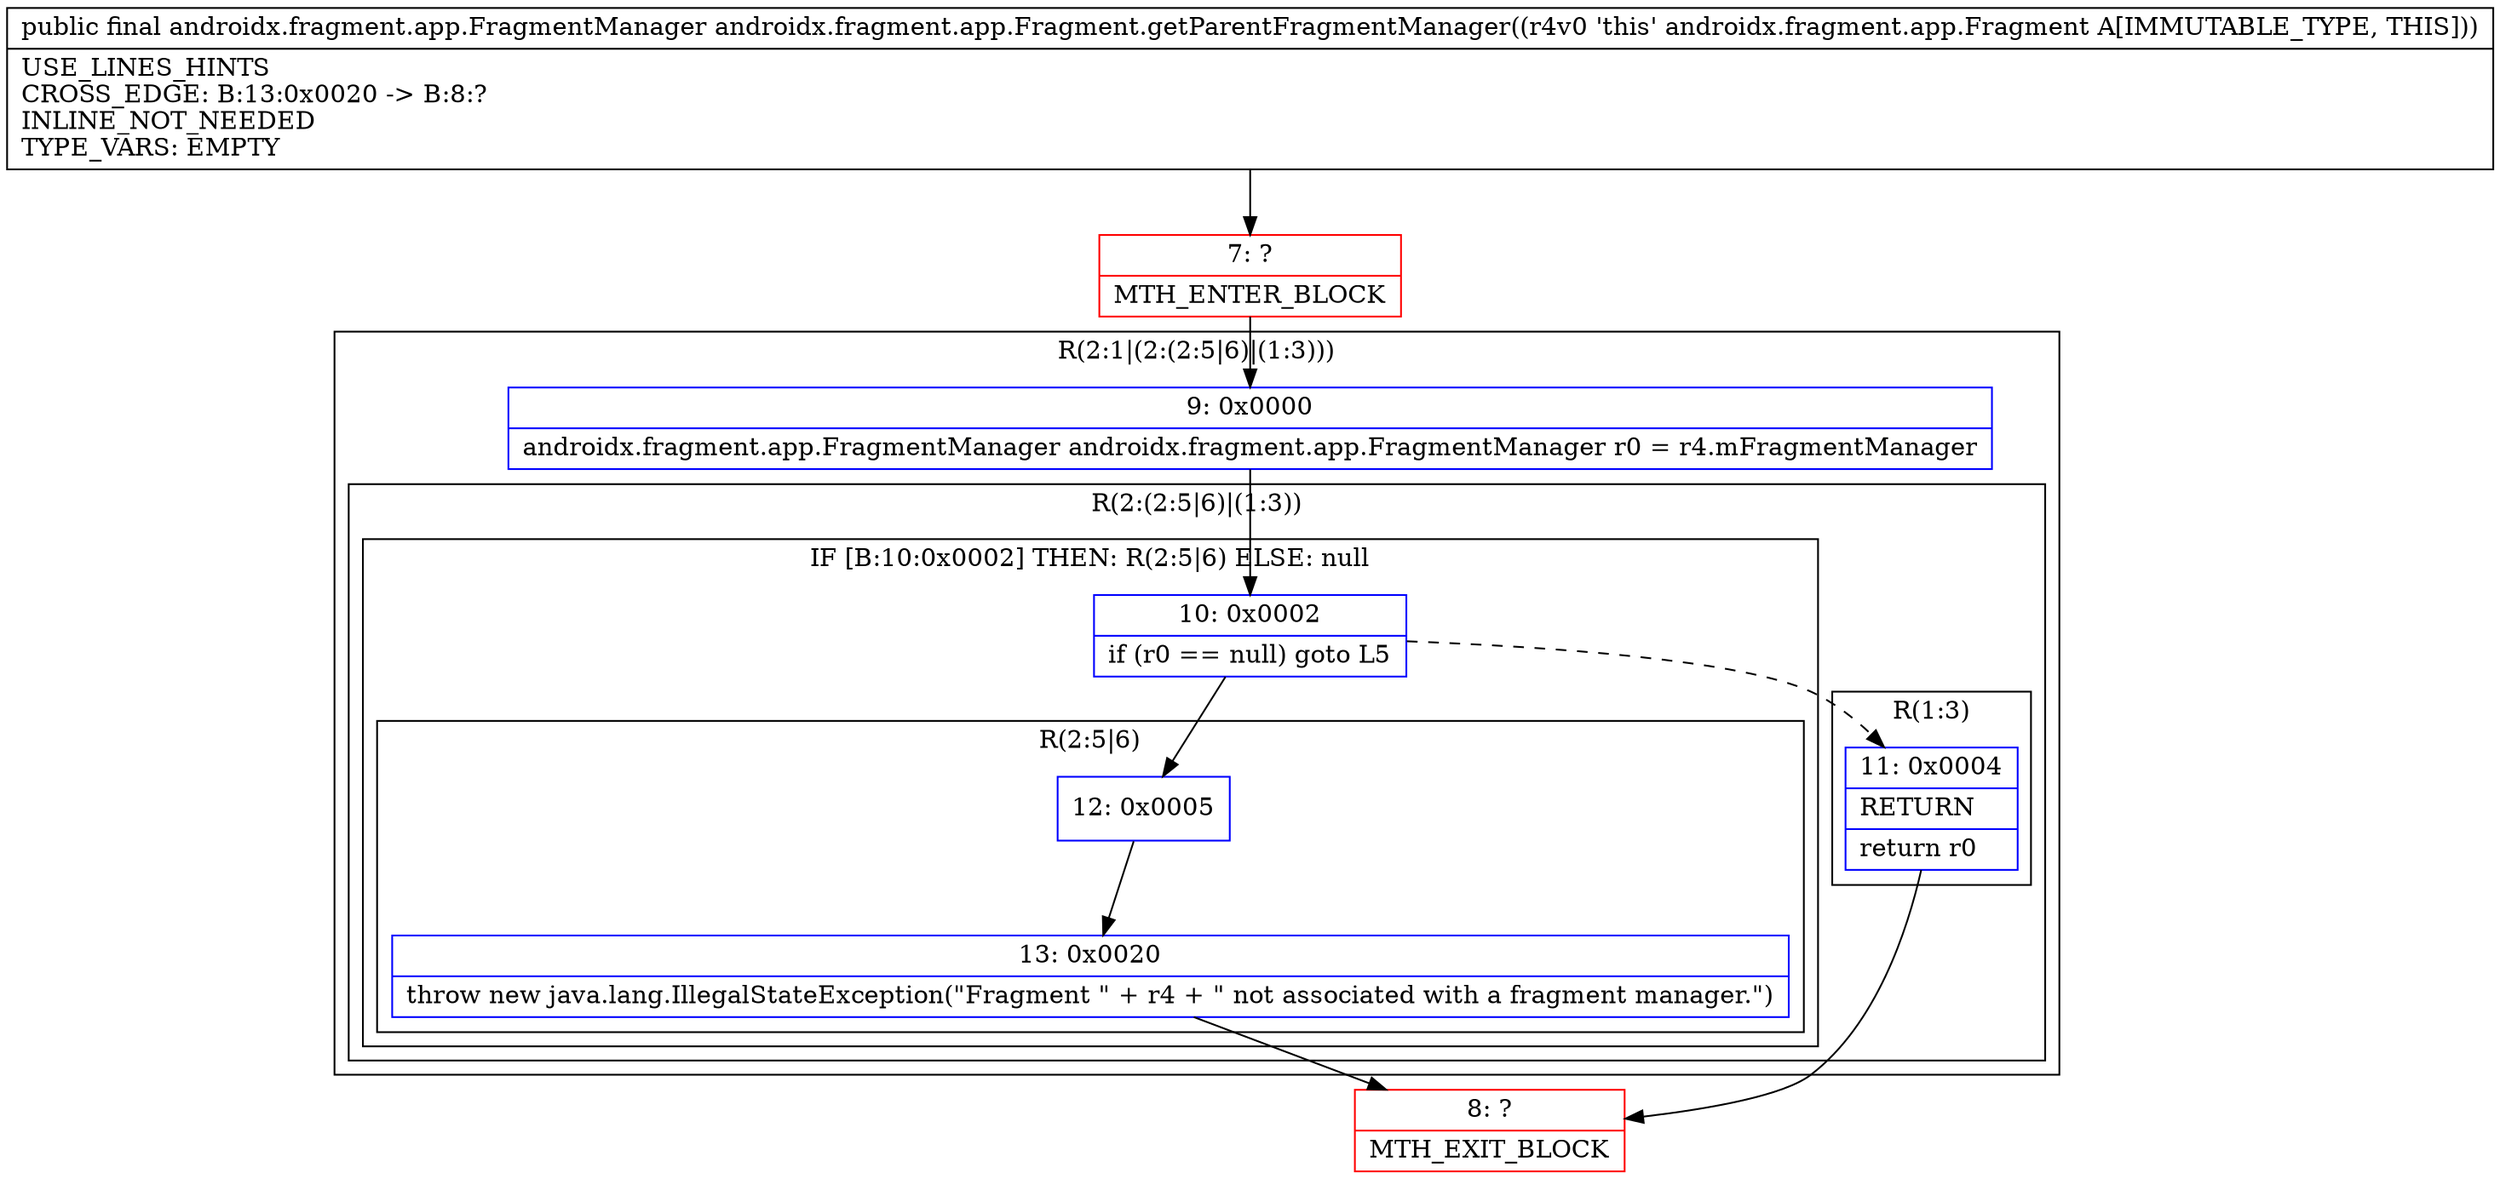 digraph "CFG forandroidx.fragment.app.Fragment.getParentFragmentManager()Landroidx\/fragment\/app\/FragmentManager;" {
subgraph cluster_Region_1362436400 {
label = "R(2:1|(2:(2:5|6)|(1:3)))";
node [shape=record,color=blue];
Node_9 [shape=record,label="{9\:\ 0x0000|androidx.fragment.app.FragmentManager androidx.fragment.app.FragmentManager r0 = r4.mFragmentManager\l}"];
subgraph cluster_Region_1973080935 {
label = "R(2:(2:5|6)|(1:3))";
node [shape=record,color=blue];
subgraph cluster_IfRegion_586382924 {
label = "IF [B:10:0x0002] THEN: R(2:5|6) ELSE: null";
node [shape=record,color=blue];
Node_10 [shape=record,label="{10\:\ 0x0002|if (r0 == null) goto L5\l}"];
subgraph cluster_Region_492645614 {
label = "R(2:5|6)";
node [shape=record,color=blue];
Node_12 [shape=record,label="{12\:\ 0x0005}"];
Node_13 [shape=record,label="{13\:\ 0x0020|throw new java.lang.IllegalStateException(\"Fragment \" + r4 + \" not associated with a fragment manager.\")\l}"];
}
}
subgraph cluster_Region_20909058 {
label = "R(1:3)";
node [shape=record,color=blue];
Node_11 [shape=record,label="{11\:\ 0x0004|RETURN\l|return r0\l}"];
}
}
}
Node_7 [shape=record,color=red,label="{7\:\ ?|MTH_ENTER_BLOCK\l}"];
Node_8 [shape=record,color=red,label="{8\:\ ?|MTH_EXIT_BLOCK\l}"];
MethodNode[shape=record,label="{public final androidx.fragment.app.FragmentManager androidx.fragment.app.Fragment.getParentFragmentManager((r4v0 'this' androidx.fragment.app.Fragment A[IMMUTABLE_TYPE, THIS]))  | USE_LINES_HINTS\lCROSS_EDGE: B:13:0x0020 \-\> B:8:?\lINLINE_NOT_NEEDED\lTYPE_VARS: EMPTY\l}"];
MethodNode -> Node_7;Node_9 -> Node_10;
Node_10 -> Node_11[style=dashed];
Node_10 -> Node_12;
Node_12 -> Node_13;
Node_13 -> Node_8;
Node_11 -> Node_8;
Node_7 -> Node_9;
}


